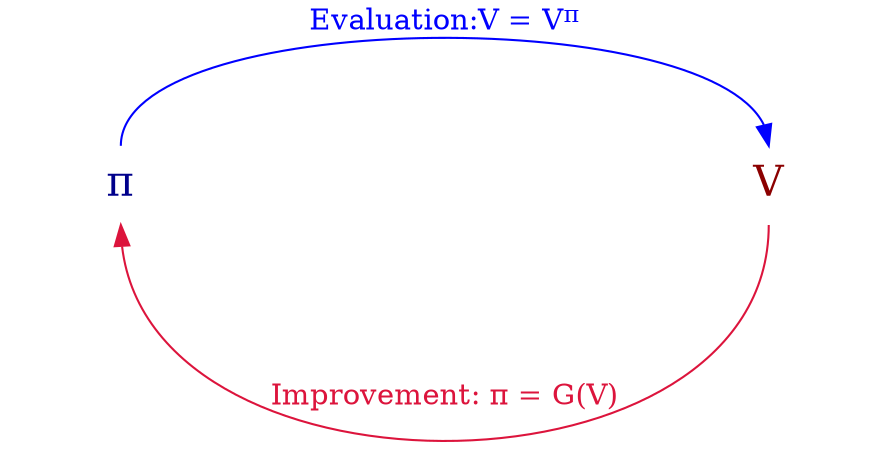 digraph policy_iteration_loop
{
  nodesep = 1.5
  rankdir = LR

  P [label="&#960;", shape=none, width="1.5", height="0.5", fontsize="20", color=blue4, fontcolor=blue4]
  V [label="V", shape=none, width="1.5", height="0.5", fontsize="20", color=red4, fontcolor=red4]

  P:n->V:n [label=<Evaluation:V = V<SUP>&#960;</SUP>>, color=Blue, fontcolor=Blue]
  V:s->P:s [label=<Improvement: &#960; = G(V)>, color=crimson fontcolor=crimson]
}

